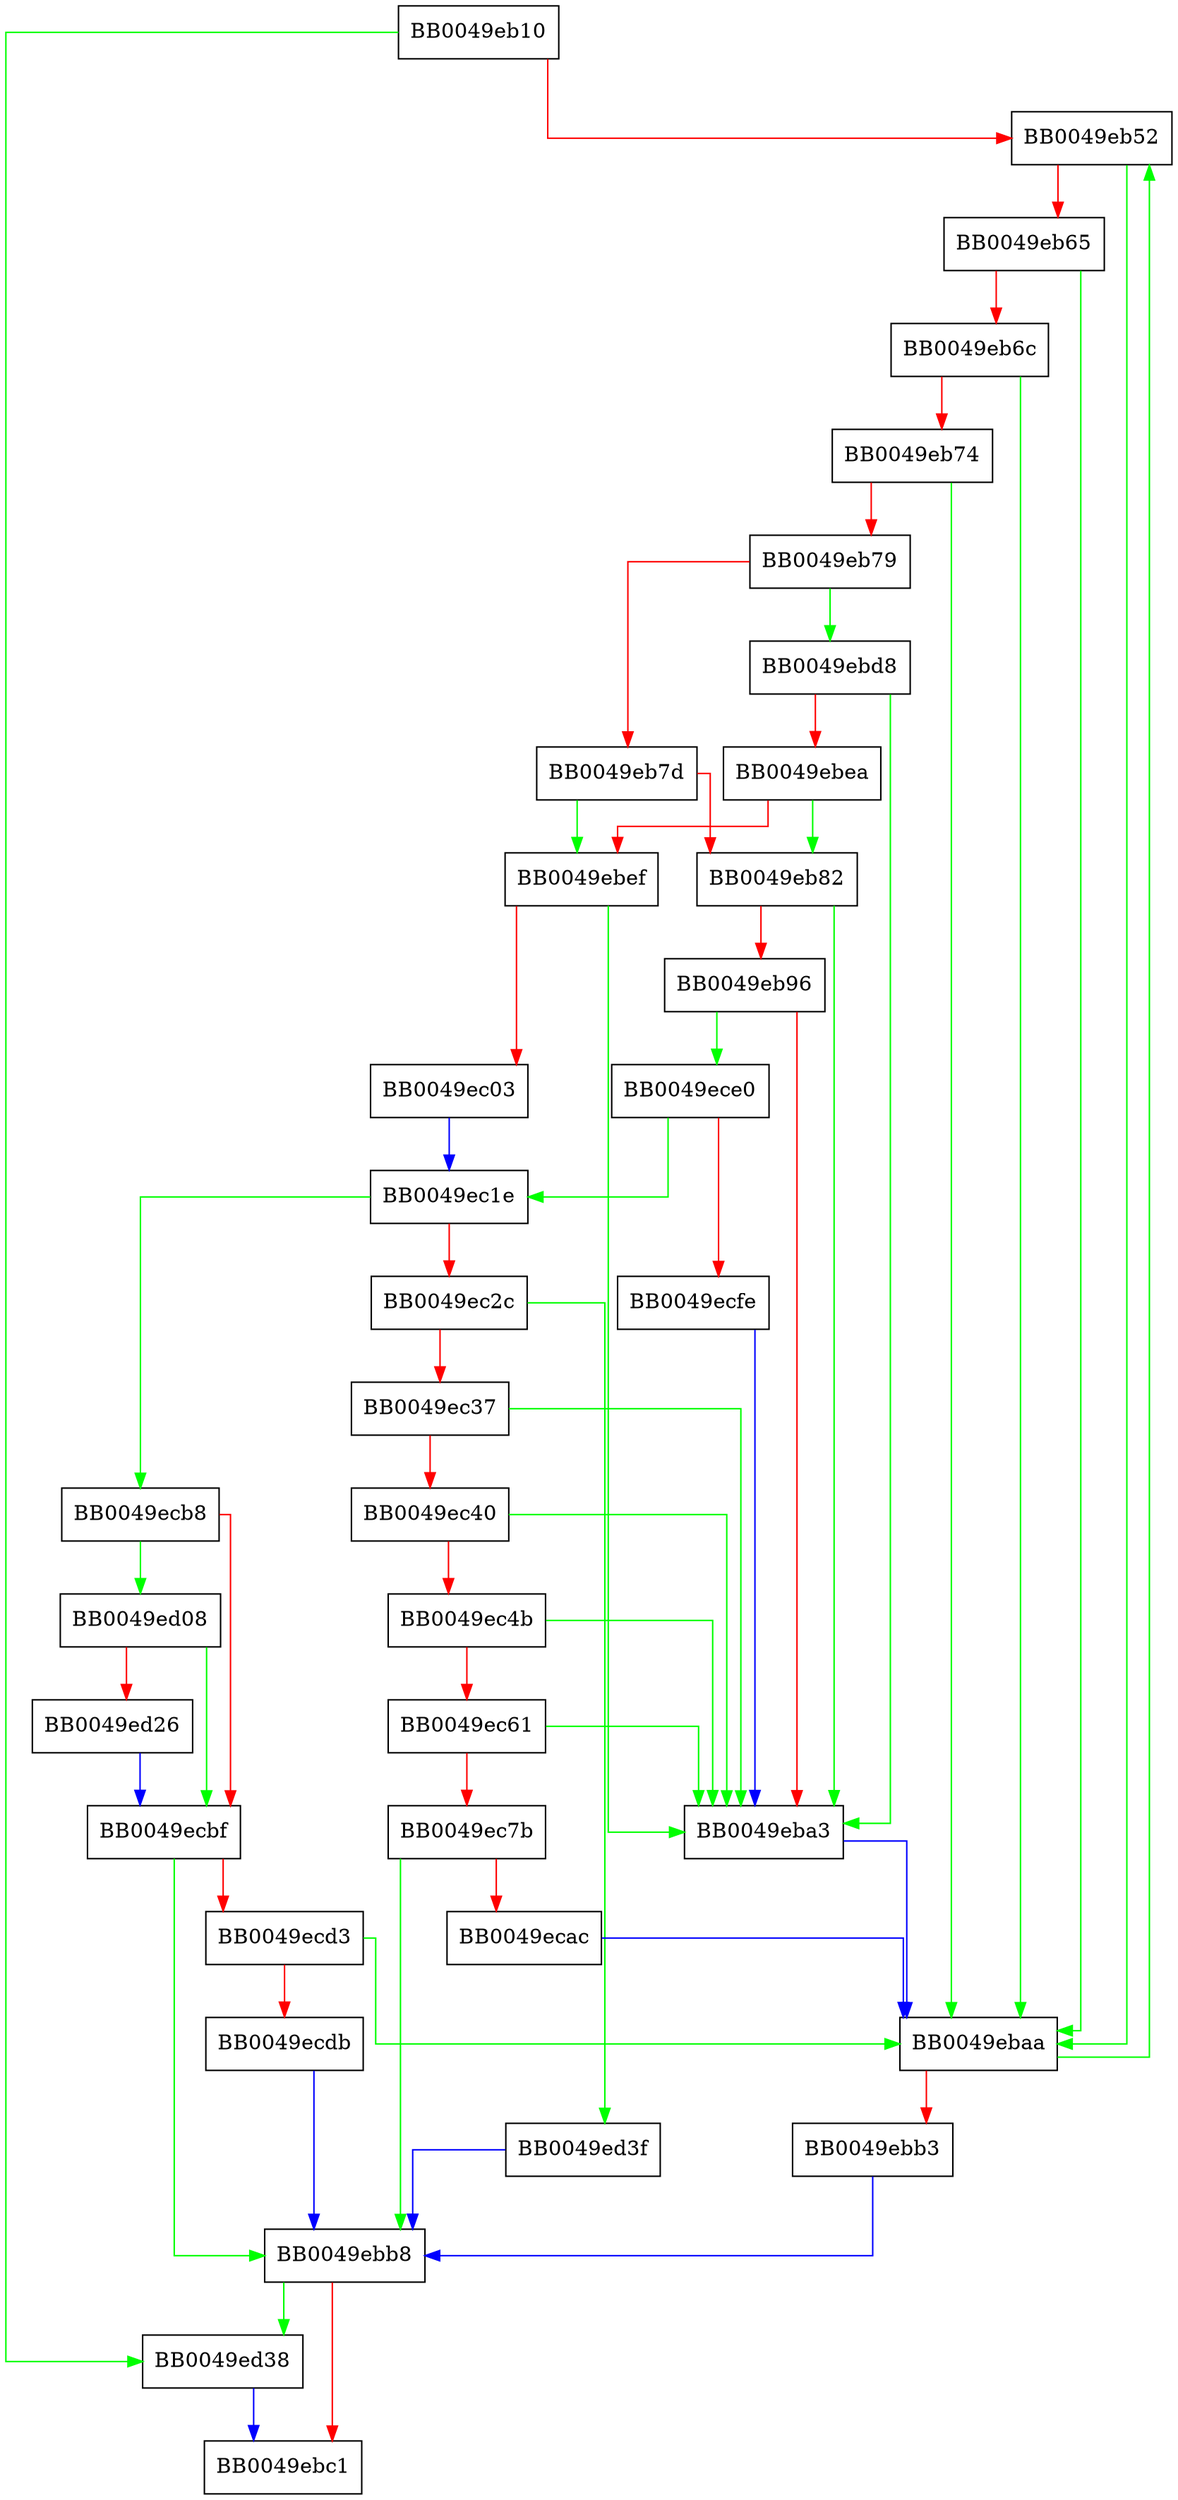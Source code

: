 digraph find_sig_alg {
  node [shape="box"];
  graph [splines=ortho];
  BB0049eb10 -> BB0049ed38 [color="green"];
  BB0049eb10 -> BB0049eb52 [color="red"];
  BB0049eb52 -> BB0049ebaa [color="green"];
  BB0049eb52 -> BB0049eb65 [color="red"];
  BB0049eb65 -> BB0049ebaa [color="green"];
  BB0049eb65 -> BB0049eb6c [color="red"];
  BB0049eb6c -> BB0049ebaa [color="green"];
  BB0049eb6c -> BB0049eb74 [color="red"];
  BB0049eb74 -> BB0049ebaa [color="green"];
  BB0049eb74 -> BB0049eb79 [color="red"];
  BB0049eb79 -> BB0049ebd8 [color="green"];
  BB0049eb79 -> BB0049eb7d [color="red"];
  BB0049eb7d -> BB0049ebef [color="green"];
  BB0049eb7d -> BB0049eb82 [color="red"];
  BB0049eb82 -> BB0049eba3 [color="green"];
  BB0049eb82 -> BB0049eb96 [color="red"];
  BB0049eb96 -> BB0049ece0 [color="green"];
  BB0049eb96 -> BB0049eba3 [color="red"];
  BB0049eba3 -> BB0049ebaa [color="blue"];
  BB0049ebaa -> BB0049eb52 [color="green"];
  BB0049ebaa -> BB0049ebb3 [color="red"];
  BB0049ebb3 -> BB0049ebb8 [color="blue"];
  BB0049ebb8 -> BB0049ed38 [color="green"];
  BB0049ebb8 -> BB0049ebc1 [color="red"];
  BB0049ebd8 -> BB0049eba3 [color="green"];
  BB0049ebd8 -> BB0049ebea [color="red"];
  BB0049ebea -> BB0049eb82 [color="green"];
  BB0049ebea -> BB0049ebef [color="red"];
  BB0049ebef -> BB0049eba3 [color="green"];
  BB0049ebef -> BB0049ec03 [color="red"];
  BB0049ec03 -> BB0049ec1e [color="blue"];
  BB0049ec1e -> BB0049ecb8 [color="green"];
  BB0049ec1e -> BB0049ec2c [color="red"];
  BB0049ec2c -> BB0049ed3f [color="green"];
  BB0049ec2c -> BB0049ec37 [color="red"];
  BB0049ec37 -> BB0049eba3 [color="green"];
  BB0049ec37 -> BB0049ec40 [color="red"];
  BB0049ec40 -> BB0049eba3 [color="green"];
  BB0049ec40 -> BB0049ec4b [color="red"];
  BB0049ec4b -> BB0049eba3 [color="green"];
  BB0049ec4b -> BB0049ec61 [color="red"];
  BB0049ec61 -> BB0049eba3 [color="green"];
  BB0049ec61 -> BB0049ec7b [color="red"];
  BB0049ec7b -> BB0049ebb8 [color="green"];
  BB0049ec7b -> BB0049ecac [color="red"];
  BB0049ecac -> BB0049ebaa [color="blue"];
  BB0049ecb8 -> BB0049ed08 [color="green"];
  BB0049ecb8 -> BB0049ecbf [color="red"];
  BB0049ecbf -> BB0049ebb8 [color="green"];
  BB0049ecbf -> BB0049ecd3 [color="red"];
  BB0049ecd3 -> BB0049ebaa [color="green"];
  BB0049ecd3 -> BB0049ecdb [color="red"];
  BB0049ecdb -> BB0049ebb8 [color="blue"];
  BB0049ece0 -> BB0049ec1e [color="green"];
  BB0049ece0 -> BB0049ecfe [color="red"];
  BB0049ecfe -> BB0049eba3 [color="blue"];
  BB0049ed08 -> BB0049ecbf [color="green"];
  BB0049ed08 -> BB0049ed26 [color="red"];
  BB0049ed26 -> BB0049ecbf [color="blue"];
  BB0049ed38 -> BB0049ebc1 [color="blue"];
  BB0049ed3f -> BB0049ebb8 [color="blue"];
}